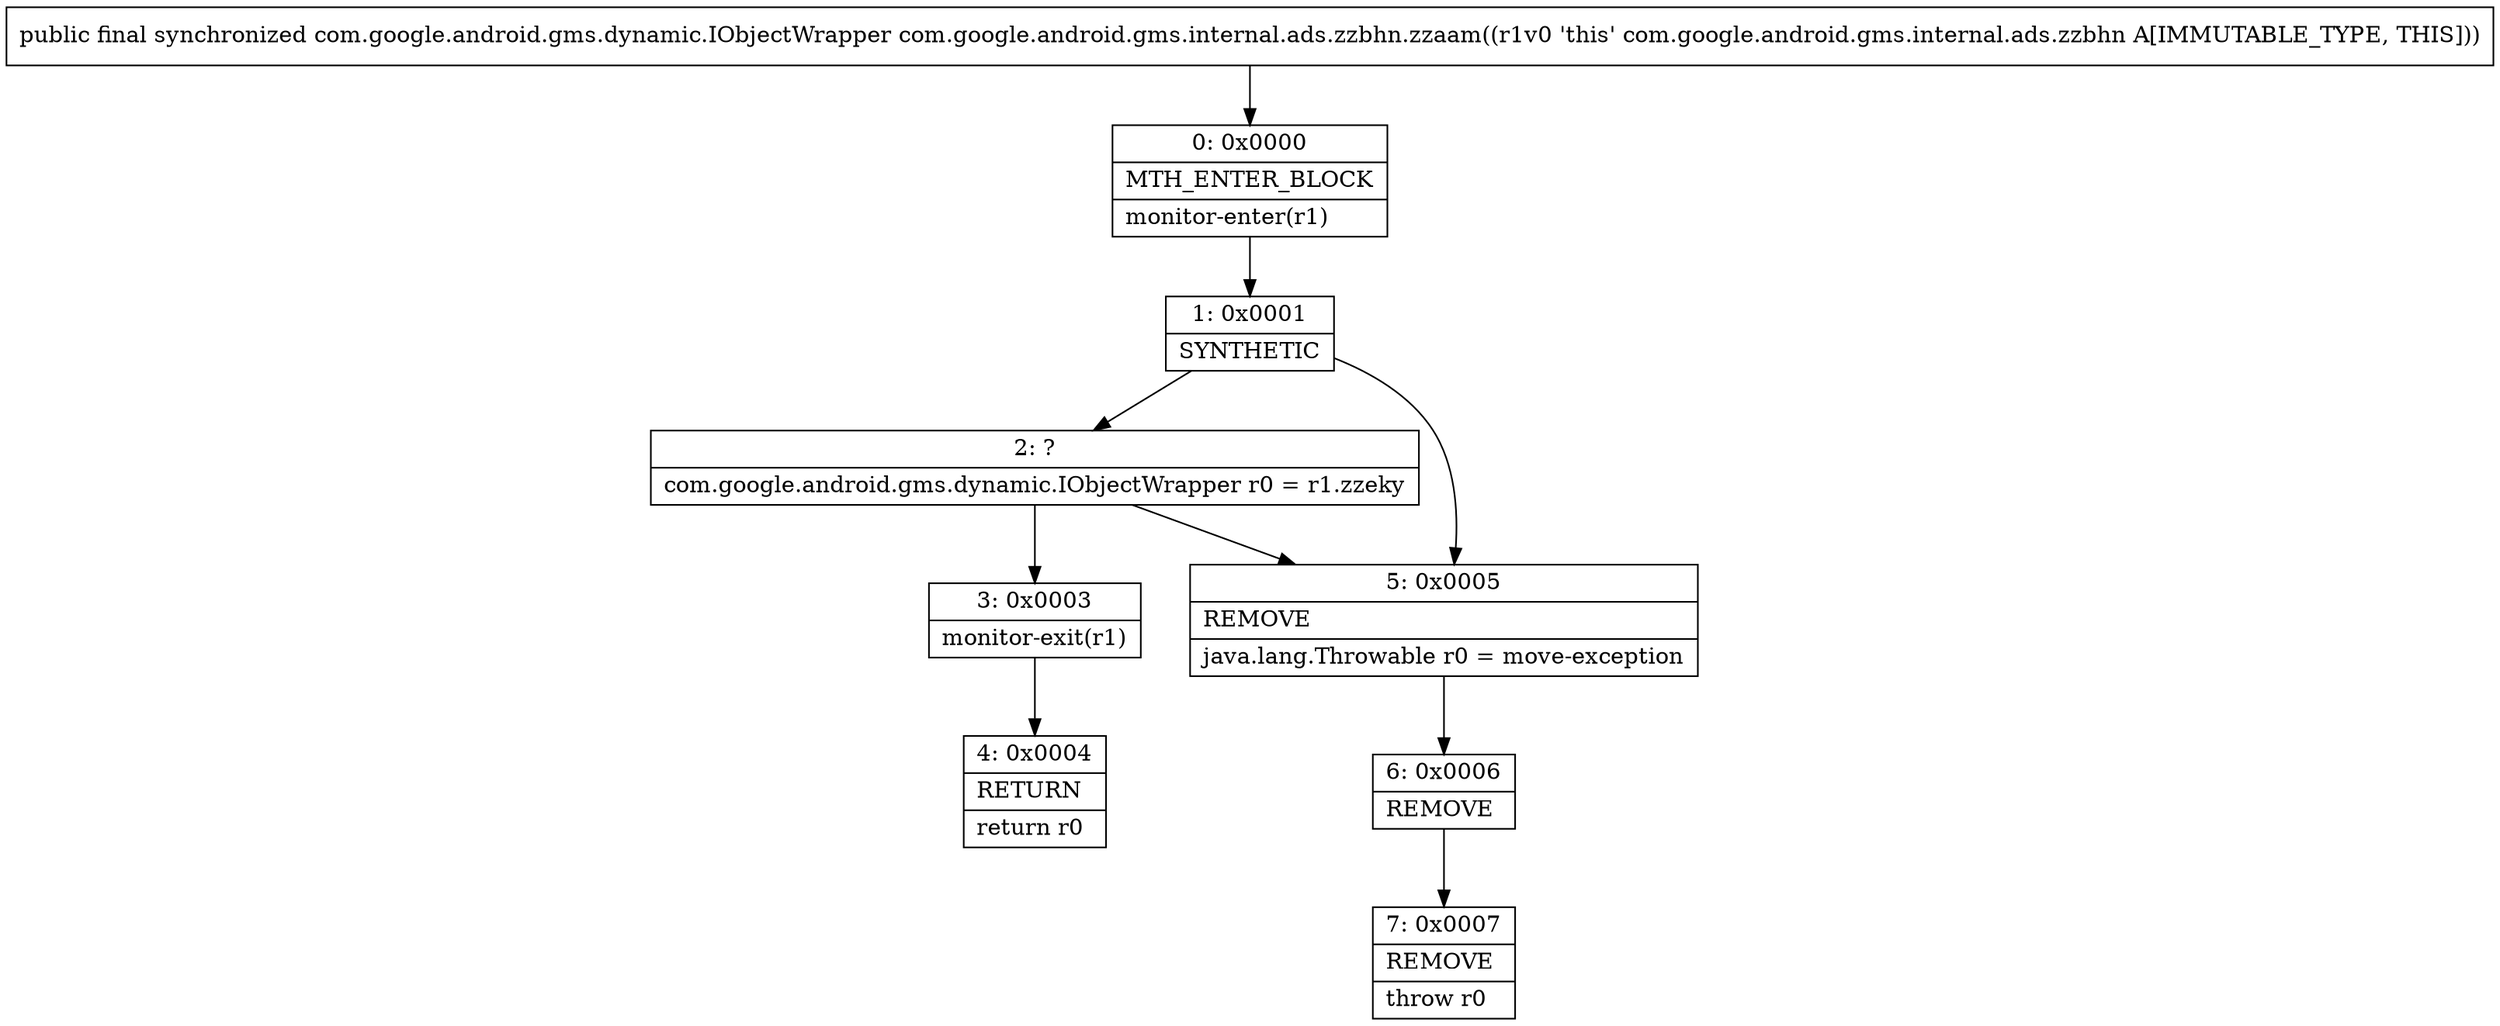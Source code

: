 digraph "CFG forcom.google.android.gms.internal.ads.zzbhn.zzaam()Lcom\/google\/android\/gms\/dynamic\/IObjectWrapper;" {
Node_0 [shape=record,label="{0\:\ 0x0000|MTH_ENTER_BLOCK\l|monitor\-enter(r1)\l}"];
Node_1 [shape=record,label="{1\:\ 0x0001|SYNTHETIC\l}"];
Node_2 [shape=record,label="{2\:\ ?|com.google.android.gms.dynamic.IObjectWrapper r0 = r1.zzeky\l}"];
Node_3 [shape=record,label="{3\:\ 0x0003|monitor\-exit(r1)\l}"];
Node_4 [shape=record,label="{4\:\ 0x0004|RETURN\l|return r0\l}"];
Node_5 [shape=record,label="{5\:\ 0x0005|REMOVE\l|java.lang.Throwable r0 = move\-exception\l}"];
Node_6 [shape=record,label="{6\:\ 0x0006|REMOVE\l}"];
Node_7 [shape=record,label="{7\:\ 0x0007|REMOVE\l|throw r0\l}"];
MethodNode[shape=record,label="{public final synchronized com.google.android.gms.dynamic.IObjectWrapper com.google.android.gms.internal.ads.zzbhn.zzaam((r1v0 'this' com.google.android.gms.internal.ads.zzbhn A[IMMUTABLE_TYPE, THIS])) }"];
MethodNode -> Node_0;
Node_0 -> Node_1;
Node_1 -> Node_2;
Node_1 -> Node_5;
Node_2 -> Node_3;
Node_2 -> Node_5;
Node_3 -> Node_4;
Node_5 -> Node_6;
Node_6 -> Node_7;
}

